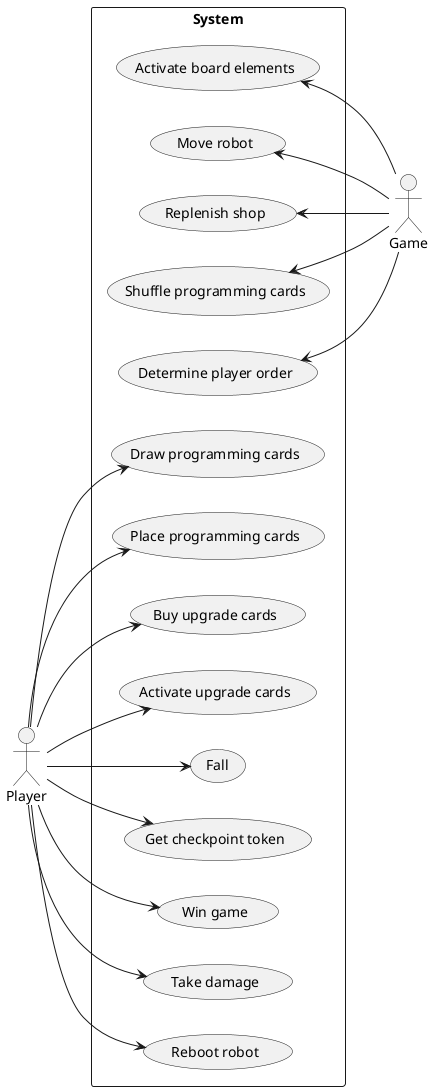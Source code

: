 @startuml
'https://plantuml.com/use-case-diagram

left to right direction

actor "Player" as P
actor "Game" as G

rectangle System {
    usecase "Draw programming cards" as uc1
    usecase "Place programming cards" as uc2
    usecase "Buy upgrade cards" as uc3
    usecase "Activate upgrade cards" as uc4
    usecase "Fall" as uc5
    usecase "Get checkpoint token" as uc6
    usecase "Win game" as uc7
    usecase "Take damage" as uc8
    usecase "Reboot robot" as uc9

    usecase "Determine player order" as uc10
    usecase "Shuffle programming cards" as uc11
    usecase "Replenish shop" as uc12
    usecase "Move robot" as uc13
    usecase "Activate board elements" as uc14
    }

P --> uc1
P --> uc2
P --> uc3
P --> uc4
P --> uc5
P --> uc6
P --> uc7
P --> uc8
P --> uc9

G -up-> uc10
G -up-> uc11
G -up-> uc12
G -up-> uc13
G -up-> uc14

@enduml